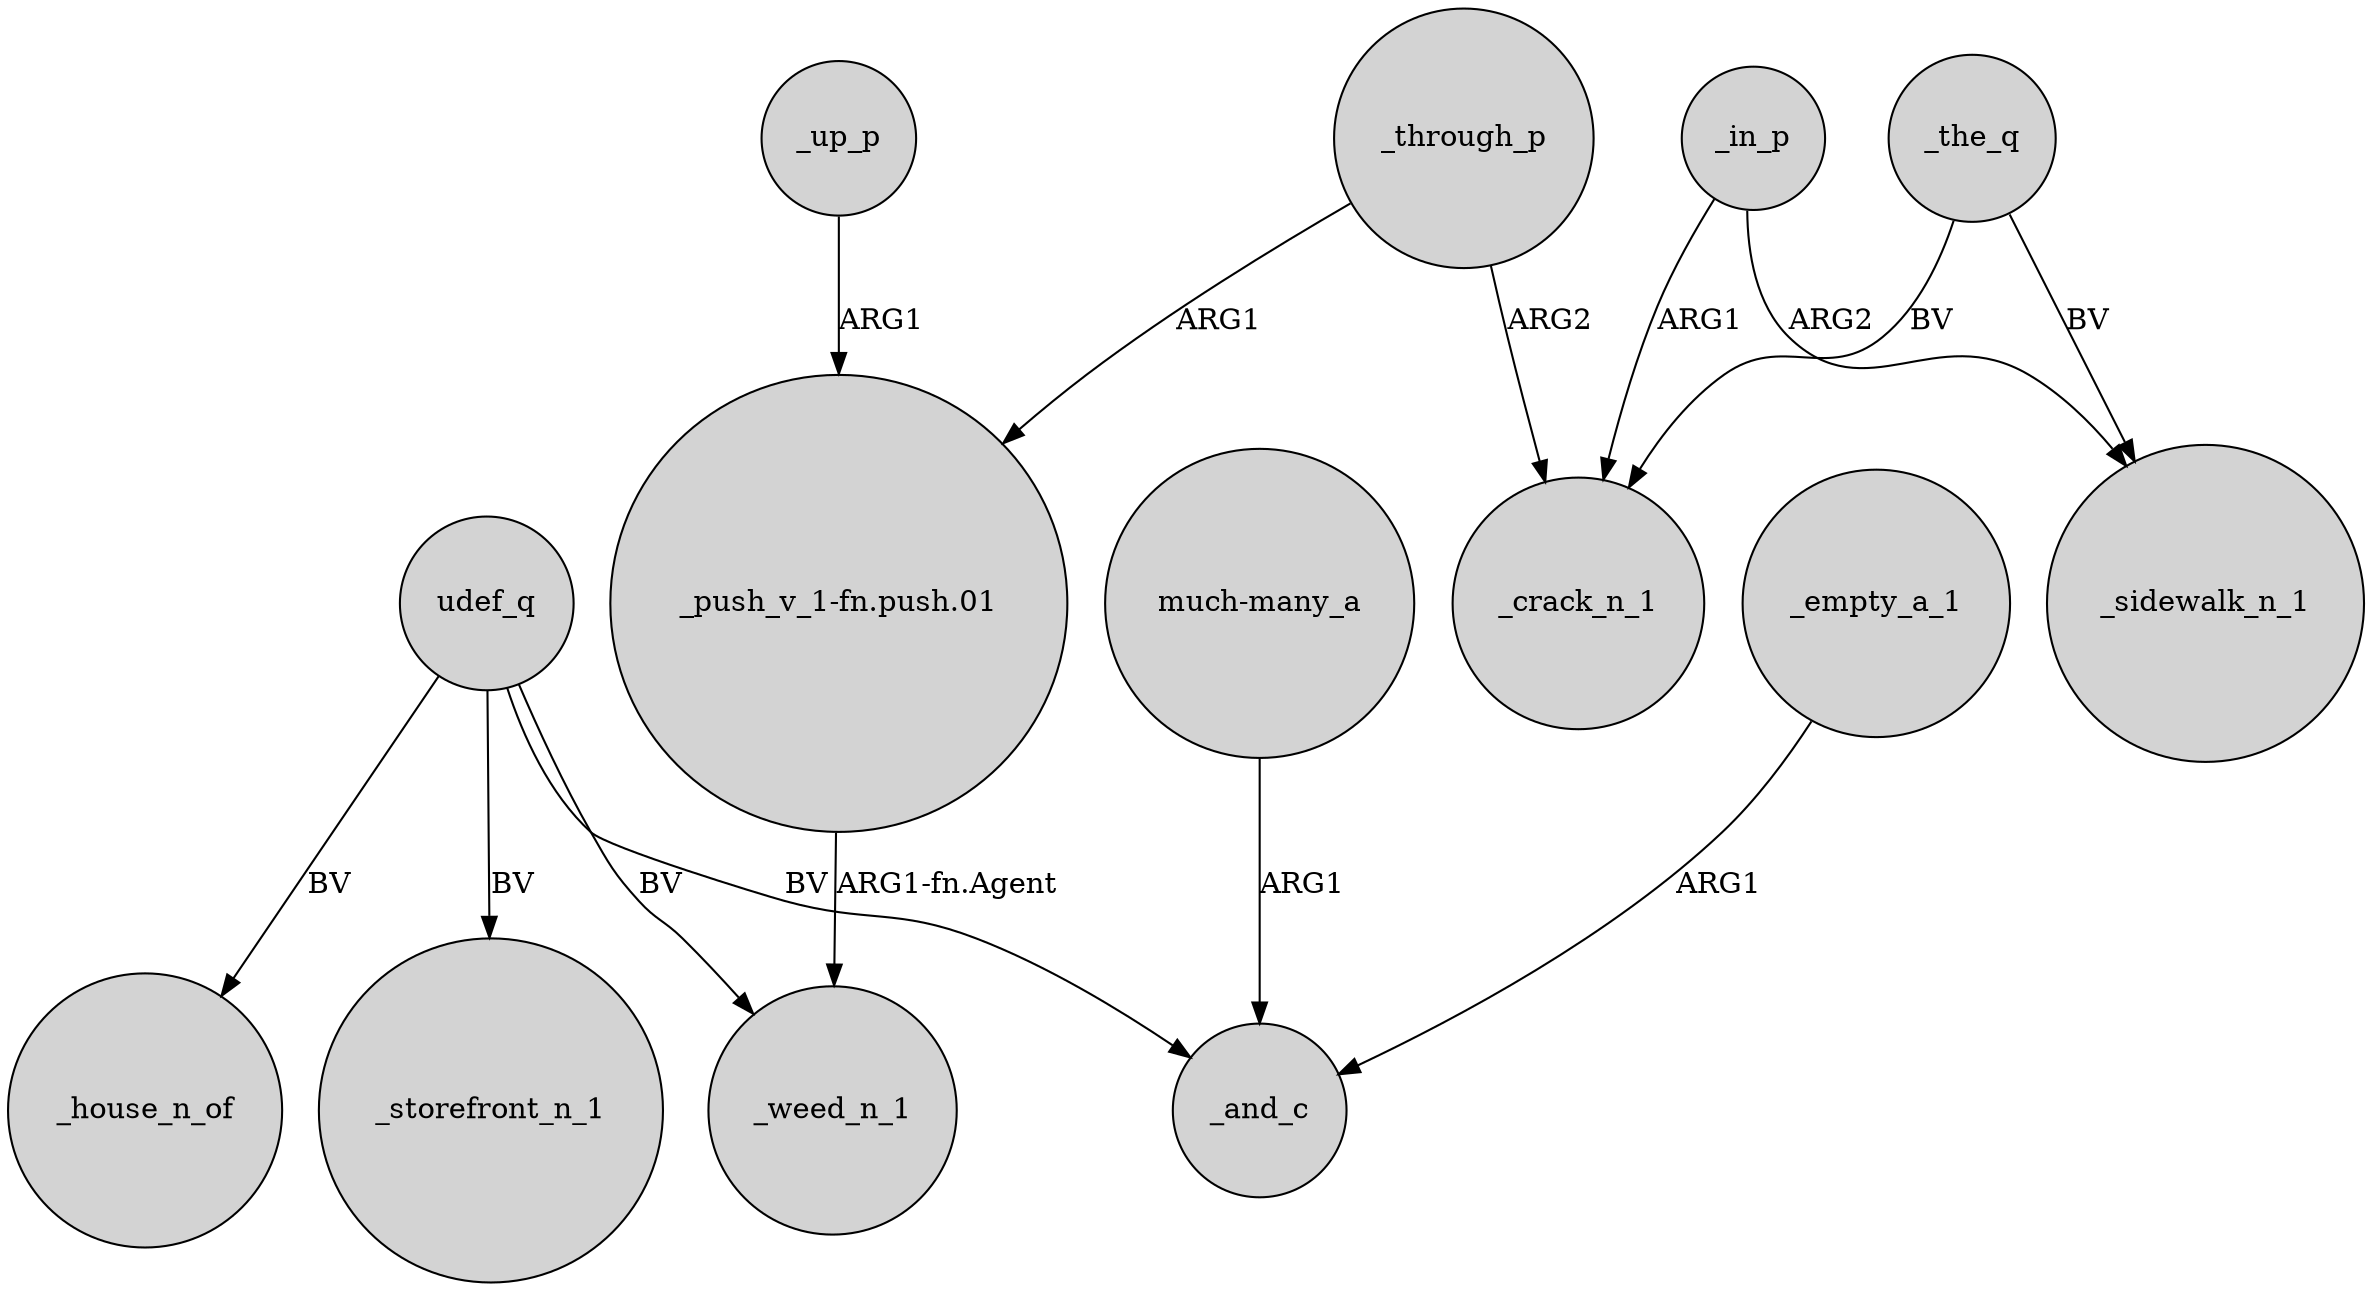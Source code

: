 digraph {
	node [shape=circle style=filled]
	udef_q -> _house_n_of [label=BV]
	_in_p -> _crack_n_1 [label=ARG1]
	_in_p -> _sidewalk_n_1 [label=ARG2]
	udef_q -> _storefront_n_1 [label=BV]
	_the_q -> _crack_n_1 [label=BV]
	"much-many_a" -> _and_c [label=ARG1]
	_empty_a_1 -> _and_c [label=ARG1]
	udef_q -> _and_c [label=BV]
	_the_q -> _sidewalk_n_1 [label=BV]
	_through_p -> _crack_n_1 [label=ARG2]
	udef_q -> _weed_n_1 [label=BV]
	_up_p -> "_push_v_1-fn.push.01" [label=ARG1]
	"_push_v_1-fn.push.01" -> _weed_n_1 [label="ARG1-fn.Agent"]
	_through_p -> "_push_v_1-fn.push.01" [label=ARG1]
}
